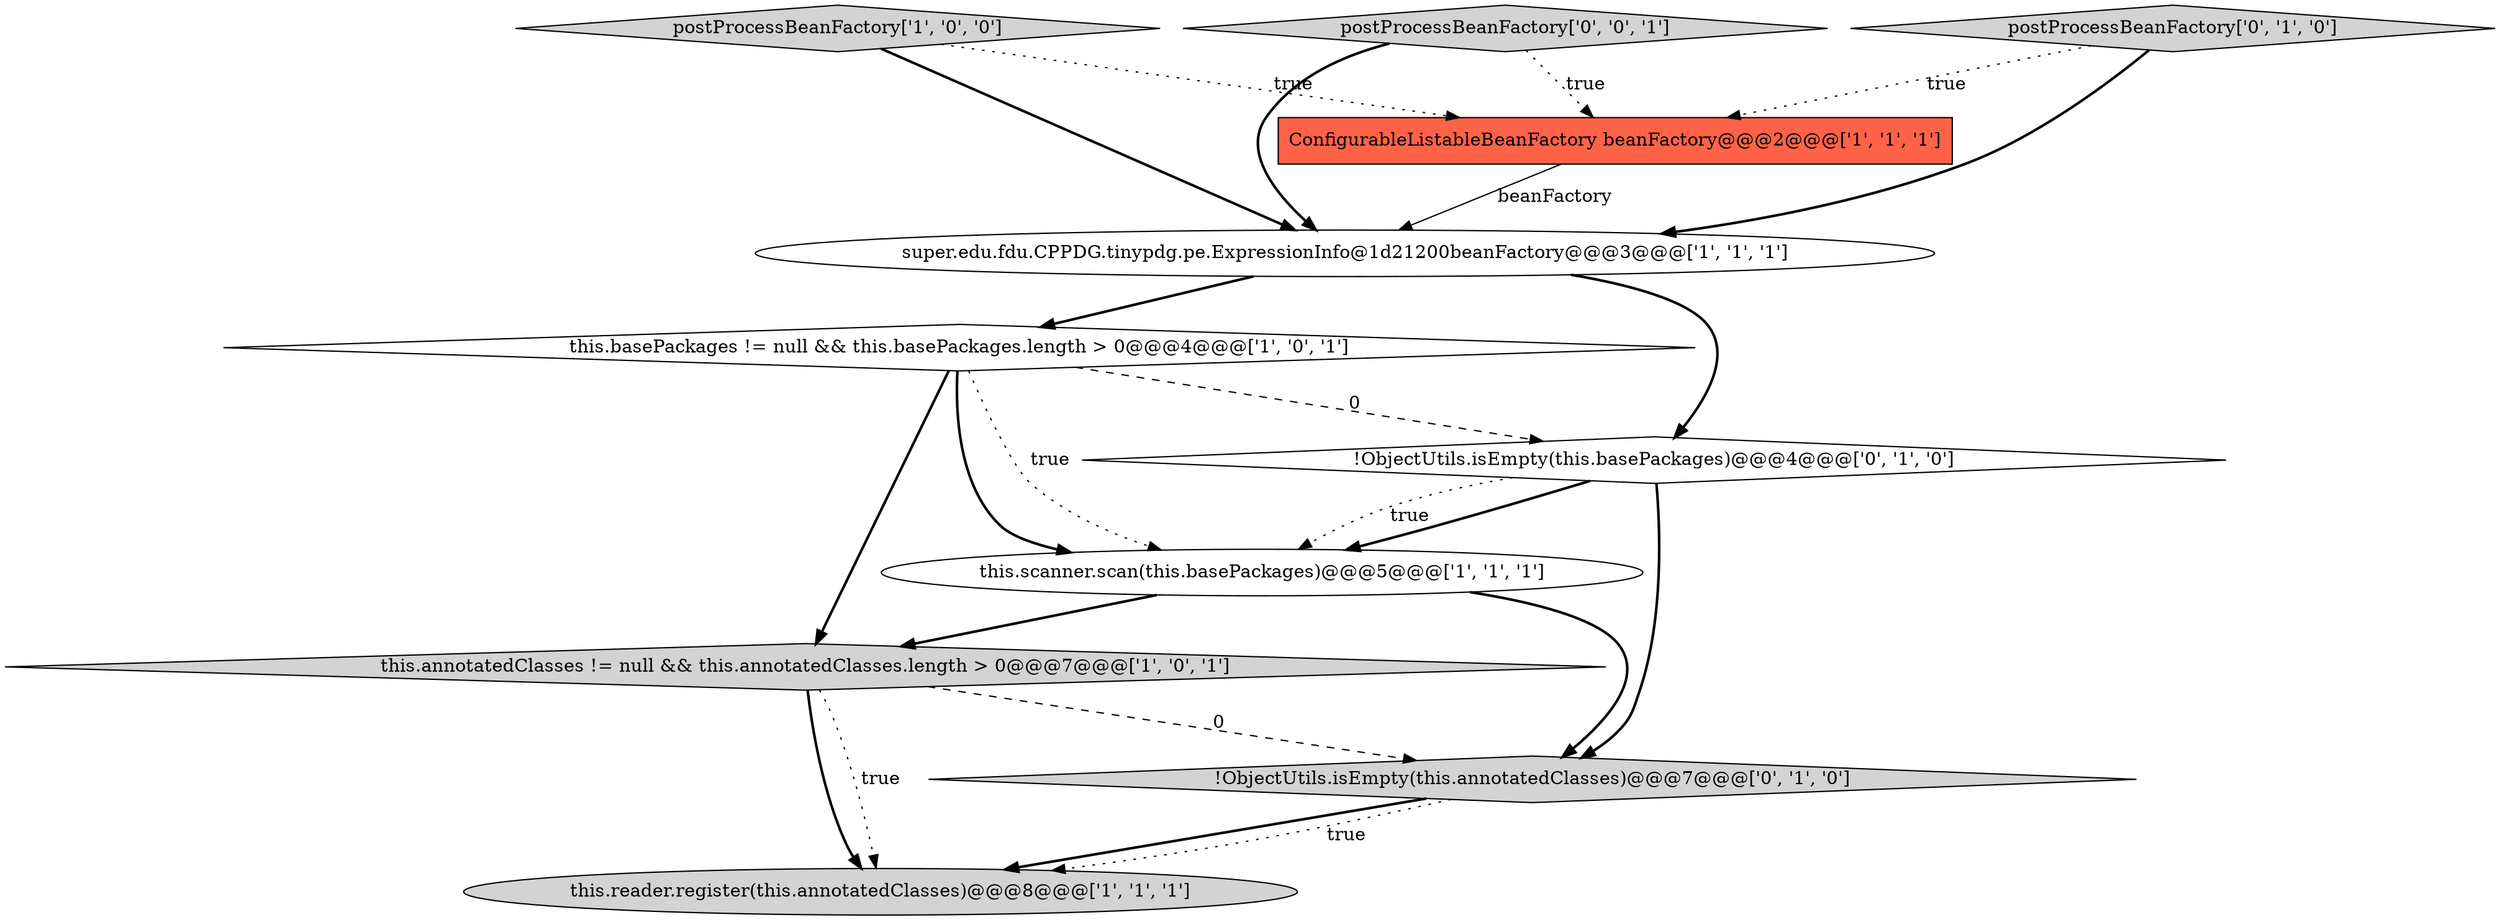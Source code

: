 digraph {
2 [style = filled, label = "super.edu.fdu.CPPDG.tinypdg.pe.ExpressionInfo@1d21200beanFactory@@@3@@@['1', '1', '1']", fillcolor = white, shape = ellipse image = "AAA0AAABBB1BBB"];
5 [style = filled, label = "postProcessBeanFactory['1', '0', '0']", fillcolor = lightgray, shape = diamond image = "AAA0AAABBB1BBB"];
0 [style = filled, label = "this.basePackages != null && this.basePackages.length > 0@@@4@@@['1', '0', '1']", fillcolor = white, shape = diamond image = "AAA0AAABBB1BBB"];
10 [style = filled, label = "postProcessBeanFactory['0', '0', '1']", fillcolor = lightgray, shape = diamond image = "AAA0AAABBB3BBB"];
6 [style = filled, label = "ConfigurableListableBeanFactory beanFactory@@@2@@@['1', '1', '1']", fillcolor = tomato, shape = box image = "AAA0AAABBB1BBB"];
8 [style = filled, label = "!ObjectUtils.isEmpty(this.basePackages)@@@4@@@['0', '1', '0']", fillcolor = white, shape = diamond image = "AAA1AAABBB2BBB"];
3 [style = filled, label = "this.reader.register(this.annotatedClasses)@@@8@@@['1', '1', '1']", fillcolor = lightgray, shape = ellipse image = "AAA0AAABBB1BBB"];
7 [style = filled, label = "!ObjectUtils.isEmpty(this.annotatedClasses)@@@7@@@['0', '1', '0']", fillcolor = lightgray, shape = diamond image = "AAA1AAABBB2BBB"];
9 [style = filled, label = "postProcessBeanFactory['0', '1', '0']", fillcolor = lightgray, shape = diamond image = "AAA0AAABBB2BBB"];
1 [style = filled, label = "this.annotatedClasses != null && this.annotatedClasses.length > 0@@@7@@@['1', '0', '1']", fillcolor = lightgray, shape = diamond image = "AAA0AAABBB1BBB"];
4 [style = filled, label = "this.scanner.scan(this.basePackages)@@@5@@@['1', '1', '1']", fillcolor = white, shape = ellipse image = "AAA0AAABBB1BBB"];
5->2 [style = bold, label=""];
0->4 [style = bold, label=""];
4->7 [style = bold, label=""];
10->2 [style = bold, label=""];
8->4 [style = bold, label=""];
9->2 [style = bold, label=""];
6->2 [style = solid, label="beanFactory"];
0->1 [style = bold, label=""];
9->6 [style = dotted, label="true"];
4->1 [style = bold, label=""];
2->8 [style = bold, label=""];
7->3 [style = bold, label=""];
5->6 [style = dotted, label="true"];
1->7 [style = dashed, label="0"];
1->3 [style = bold, label=""];
1->3 [style = dotted, label="true"];
10->6 [style = dotted, label="true"];
8->7 [style = bold, label=""];
2->0 [style = bold, label=""];
0->4 [style = dotted, label="true"];
8->4 [style = dotted, label="true"];
0->8 [style = dashed, label="0"];
7->3 [style = dotted, label="true"];
}
